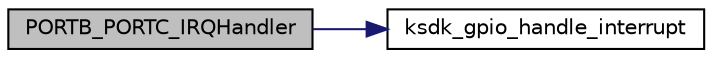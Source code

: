 digraph "PORTB_PORTC_IRQHandler"
{
  edge [fontname="Helvetica",fontsize="10",labelfontname="Helvetica",labelfontsize="10"];
  node [fontname="Helvetica",fontsize="10",shape=record];
  rankdir="LR";
  Node7 [label="PORTB_PORTC_IRQHandler",height=0.2,width=0.4,color="black", fillcolor="grey75", style="filled", fontcolor="black"];
  Node7 -> Node8 [color="midnightblue",fontsize="10",style="solid",fontname="Helvetica"];
  Node8 [label="ksdk_gpio_handle_interrupt",height=0.2,width=0.4,color="black", fillcolor="white", style="filled",URL="$gpio__driver__irq__kw41z_8c.html#ae1f26b9bce765af15e31dc9a9e23a305"];
}
